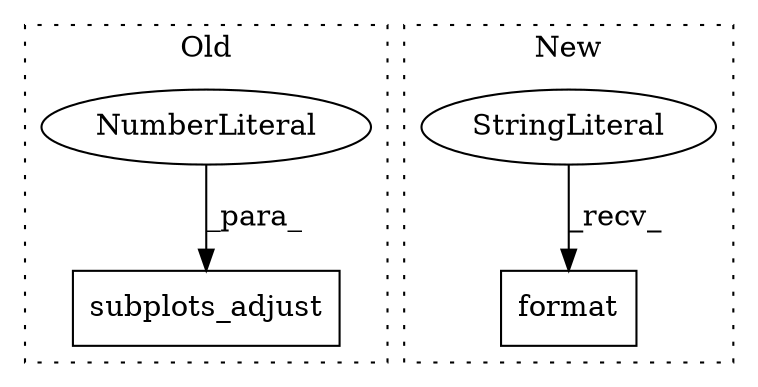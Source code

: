 digraph G {
subgraph cluster0 {
1 [label="subplots_adjust" a="32" s="1297,1331" l="16,1" shape="box"];
3 [label="NumberLiteral" a="34" s="1327" l="4" shape="ellipse"];
label = "Old";
style="dotted";
}
subgraph cluster1 {
2 [label="format" a="32" s="1302,1351" l="7,1" shape="box"];
4 [label="StringLiteral" a="45" s="1242" l="59" shape="ellipse"];
label = "New";
style="dotted";
}
3 -> 1 [label="_para_"];
4 -> 2 [label="_recv_"];
}